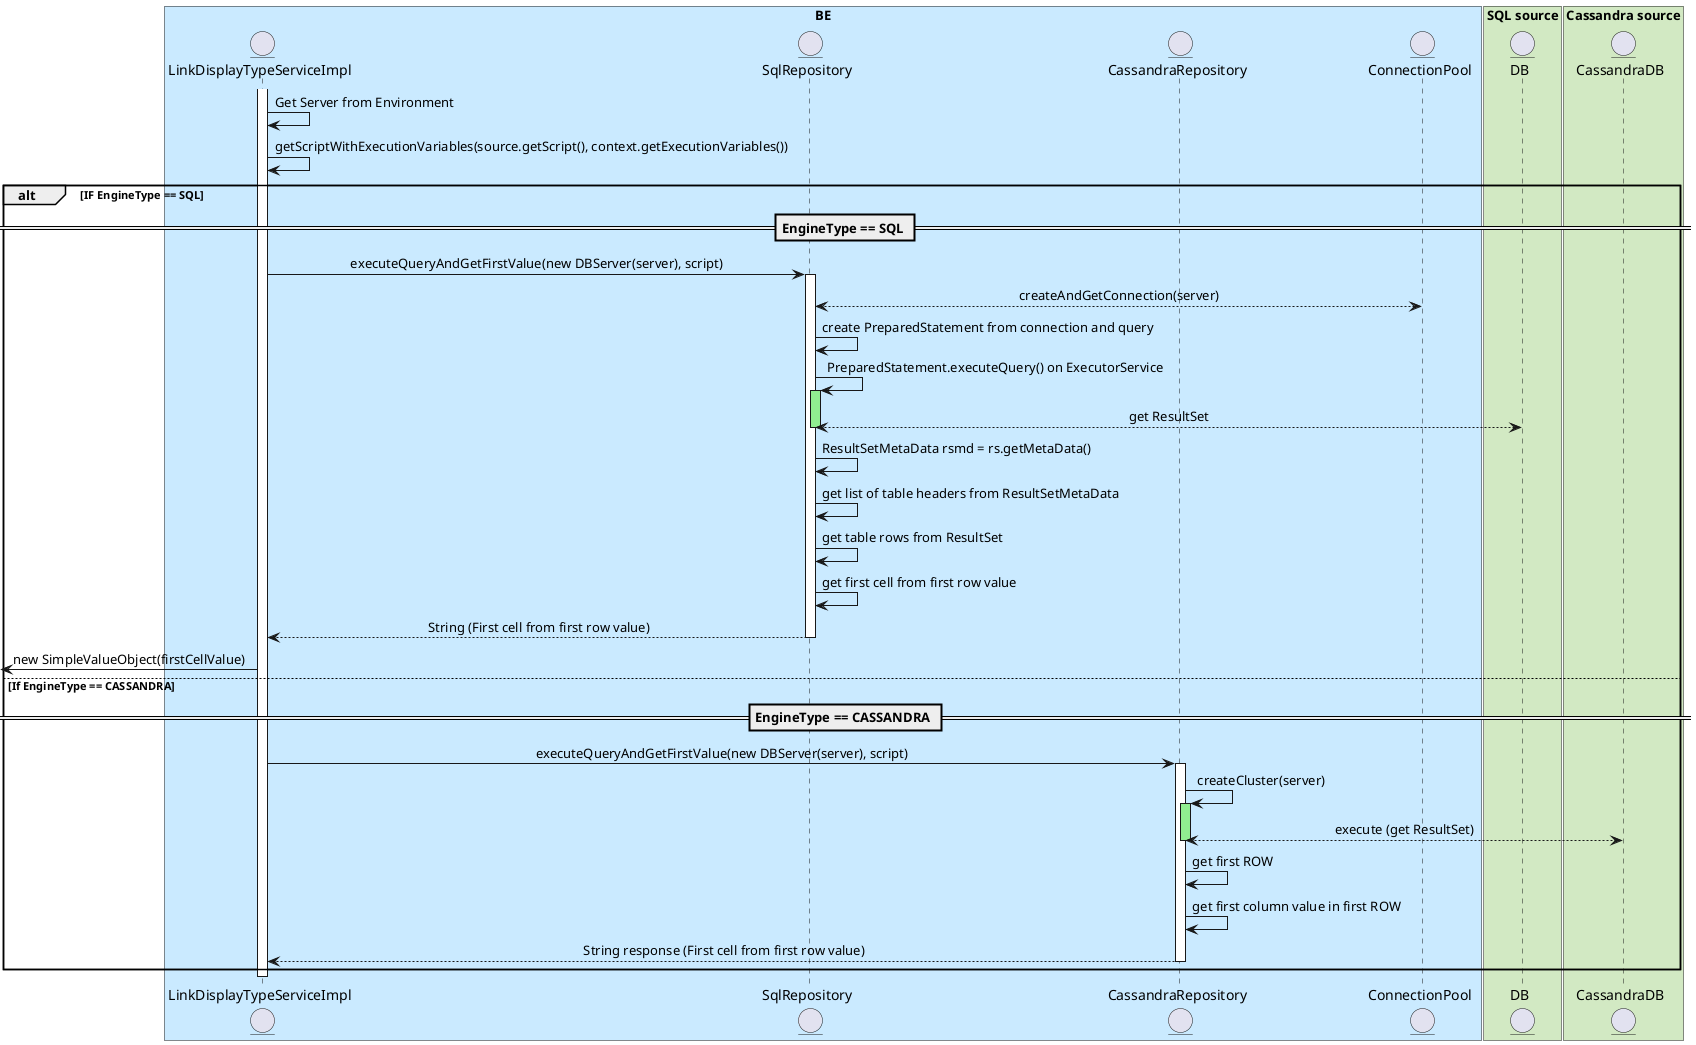 @startuml

skinparam sequenceMessageAlign center

box "BE" #caeaff
    entity LinkDisplayTypeServiceImpl

    entity SqlRepository
    entity CassandraRepository
    entity ConnectionPool
end box

box "SQL source" #D2E9C3
    entity DB
end box

box "Cassandra source" #D2E9C3
    entity CassandraDB
end box

activate LinkDisplayTypeServiceImpl
    LinkDisplayTypeServiceImpl -> LinkDisplayTypeServiceImpl : Get Server from Environment
    LinkDisplayTypeServiceImpl -> LinkDisplayTypeServiceImpl : getScriptWithExecutionVariables(source.getScript(), context.getExecutionVariables())

    alt IF EngineType == SQL
        == EngineType == SQL ==
        LinkDisplayTypeServiceImpl -> SqlRepository : executeQueryAndGetFirstValue(new DBServer(server), script)
        activate SqlRepository
            SqlRepository <--> ConnectionPool : createAndGetConnection(server)
            SqlRepository -> SqlRepository : create PreparedStatement from connection and query
            SqlRepository -> SqlRepository : PreparedStatement.executeQuery() on ExecutorService

            activate SqlRepository #LightGreen
                SqlRepository <--> DB : get ResultSet
            deactivate SqlRepository
            SqlRepository -> SqlRepository : ResultSetMetaData rsmd = rs.getMetaData()
            SqlRepository -> SqlRepository : get list of table headers from ResultSetMetaData
            SqlRepository -> SqlRepository : get table rows from ResultSet
            SqlRepository -> SqlRepository : get first cell from first row value

            LinkDisplayTypeServiceImpl <-- SqlRepository : String (First cell from first row value)
        deactivate SqlRepository
         <- LinkDisplayTypeServiceImpl : new SimpleValueObject(firstCellValue)
    else If EngineType == CASSANDRA
         == EngineType == CASSANDRA ==
         LinkDisplayTypeServiceImpl -> CassandraRepository : executeQueryAndGetFirstValue(new DBServer(server), script)
         activate CassandraRepository
            CassandraRepository -> CassandraRepository : createCluster(server)
            activate CassandraRepository #LightGreen
                CassandraRepository <--> CassandraDB : execute (get ResultSet)
            deactivate CassandraRepository
            CassandraRepository -> CassandraRepository : get first ROW
            CassandraRepository -> CassandraRepository : get first column value in first ROW
            LinkDisplayTypeServiceImpl <-- CassandraRepository : String response (First cell from first row value)
         deactivate CassandraRepository
    end
deactivate LinkDisplayTypeServiceImpl

@enduml
